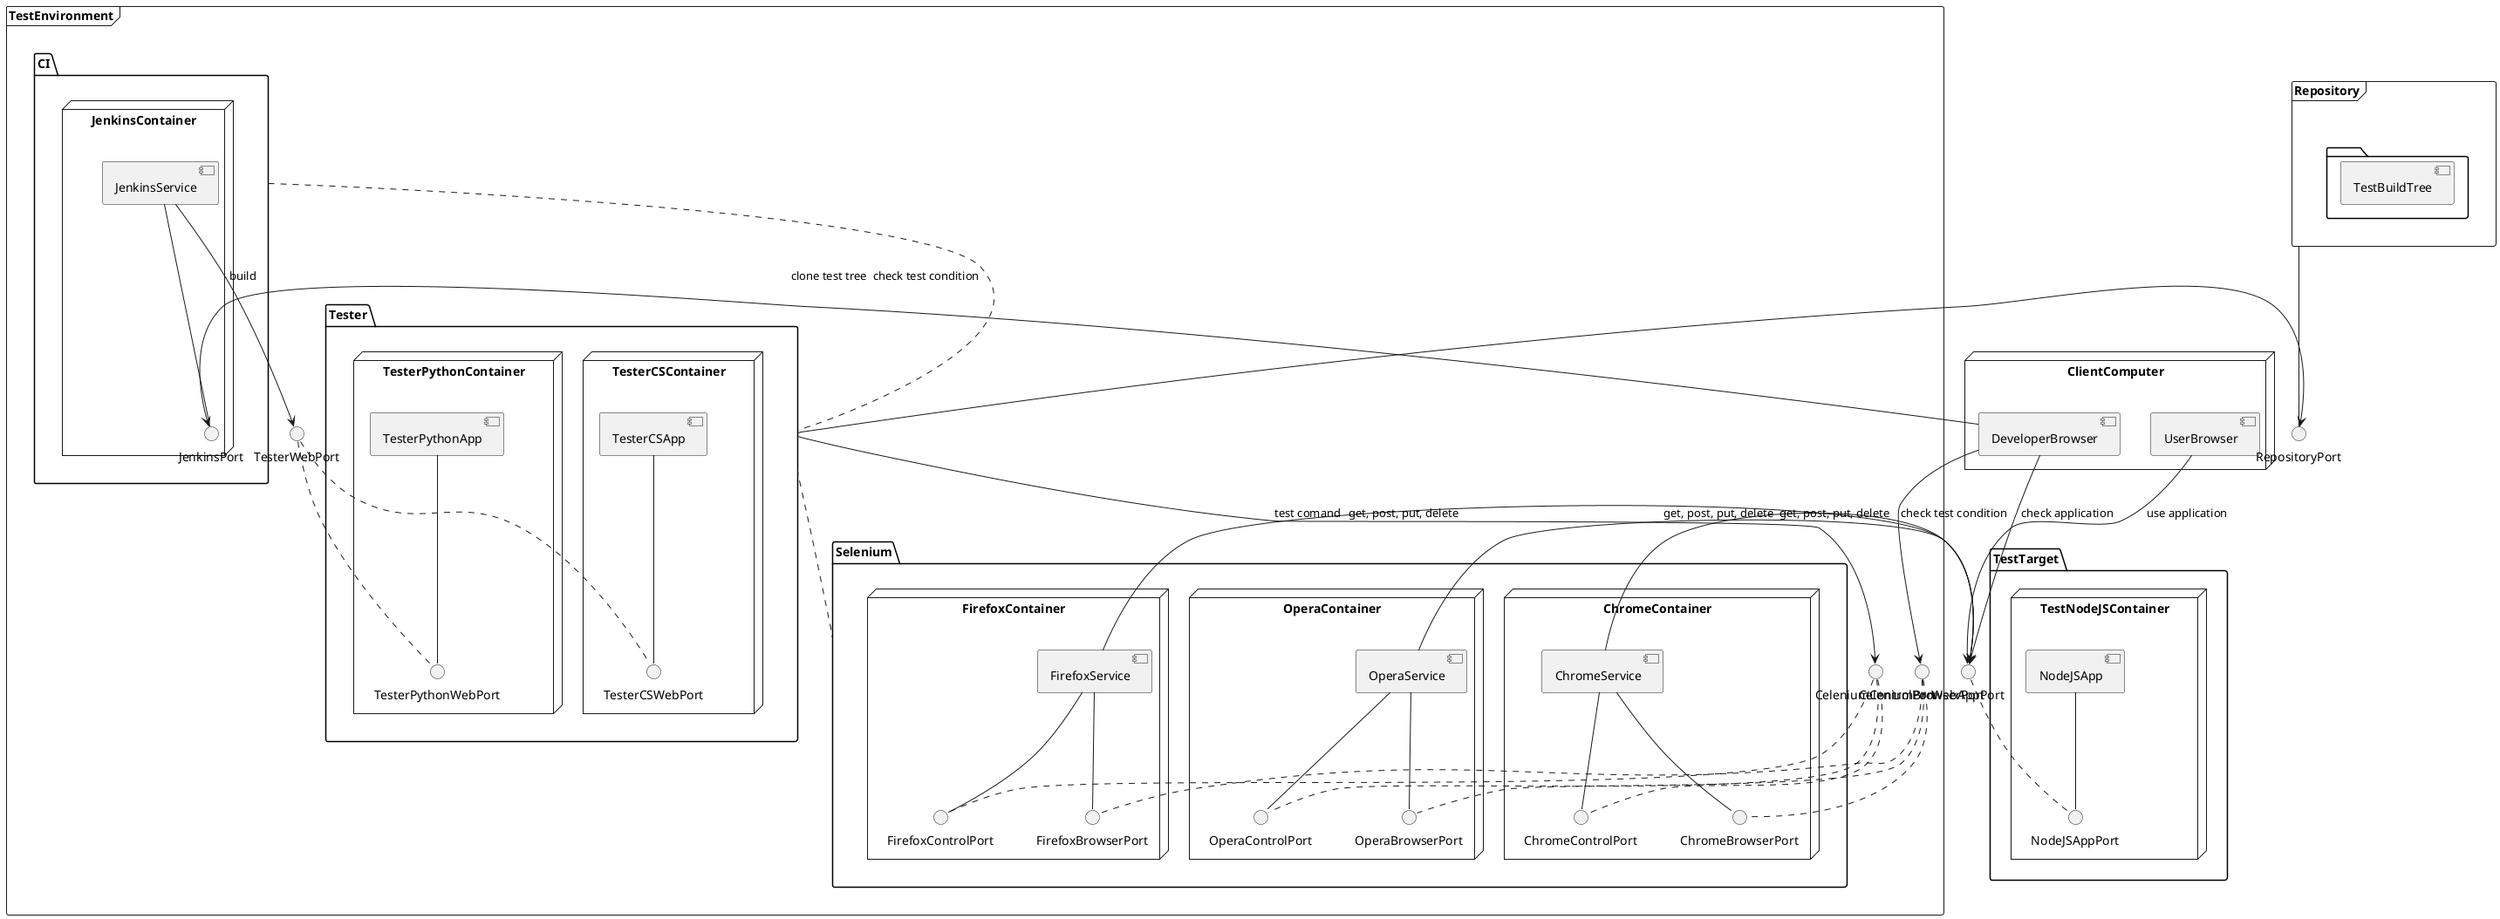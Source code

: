@startuml

frame Repository {
    folder {
    [TestBuildTree]
    }
}
Repository -- RepositoryPort

package TestTarget {
    node TestNodeJSContainer {
        [NodeJSApp] -- NodeJSAppPort
    }
}
WebAppPort .. NodeJSAppPort

frame TestEnvironment {

    package Selenium {
        node ChromeContainer {
            [ChromeService] -- ChromeControlPort
            [ChromeService] -- ChromeBrowserPort
            [ChromeService] -> WebAppPort : get, post, put, delete
        }

        node FirefoxContainer {
            [FirefoxService] -- FirefoxControlPort
            [FirefoxService] -- FirefoxBrowserPort
            [FirefoxService] -> WebAppPort : get, post, put, delete
        }

        node OperaContainer {
            [OperaService] -- OperaControlPort
            [OperaService] -- OperaBrowserPort
            [OperaService] -> WebAppPort : get, post, put, delete
        }
    }
    CeleniumControlPort .. ChromeControlPort
    CeleniumControlPort .. FirefoxControlPort
    CeleniumControlPort .. OperaControlPort

    CeleniumBrowserPort .. ChromeBrowserPort
    CeleniumBrowserPort .. FirefoxBrowserPort
    CeleniumBrowserPort .. OperaBrowserPort


    package Tester {

        node TesterCSContainer {
            [TesterCSApp] -- TesterCSWebPort
        }

        node TesterPythonContainer {
            [TesterPythonApp] -- TesterPythonWebPort
        }
    }
    TesterWebPort .. TesterCSWebPort
    TesterWebPort .. TesterPythonWebPort
    Tester -> CeleniumControlPort : test comand
    Tester -> RepositoryPort : clone test tree

    Selenium .up. Tester

    package CI {
        node JenkinsContainer {
            [JenkinsService] -- JenkinsPort
            [JenkinsService] -> TesterWebPort : build
        }
    }

    Tester .up. CI
}


node ClientComputer {
    [UserBrowser] -> WebAppPort : use application
    [DeveloperBrowser] -> WebAppPort : check application
    [DeveloperBrowser] -> CeleniumBrowserPort : check test condition
    [DeveloperBrowser] -> JenkinsPort : check test condition
}

@enduml
